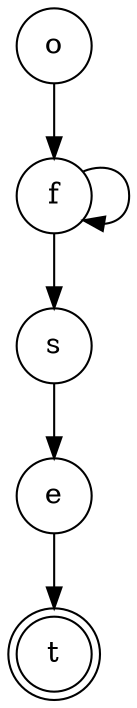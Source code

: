 digraph {   
    node [shape = doublecircle, color = black] t ;
    node [shape = circle];
    node [color= black];
    o -> f -> f -> s -> e -> t;	
}